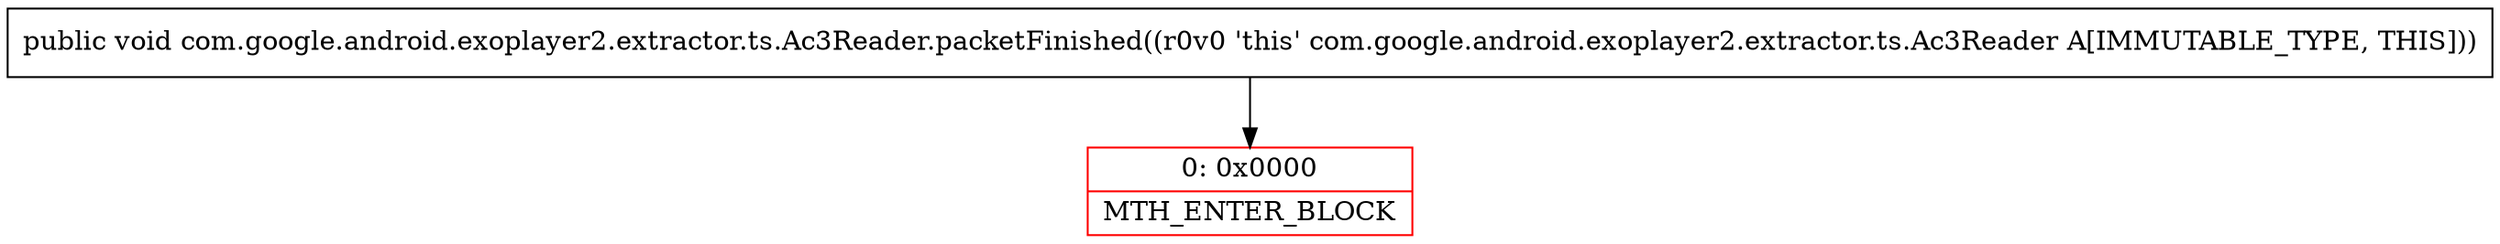 digraph "CFG forcom.google.android.exoplayer2.extractor.ts.Ac3Reader.packetFinished()V" {
subgraph cluster_Region_871092686 {
label = "R(0)";
node [shape=record,color=blue];
}
Node_0 [shape=record,color=red,label="{0\:\ 0x0000|MTH_ENTER_BLOCK\l}"];
MethodNode[shape=record,label="{public void com.google.android.exoplayer2.extractor.ts.Ac3Reader.packetFinished((r0v0 'this' com.google.android.exoplayer2.extractor.ts.Ac3Reader A[IMMUTABLE_TYPE, THIS])) }"];
MethodNode -> Node_0;
}

